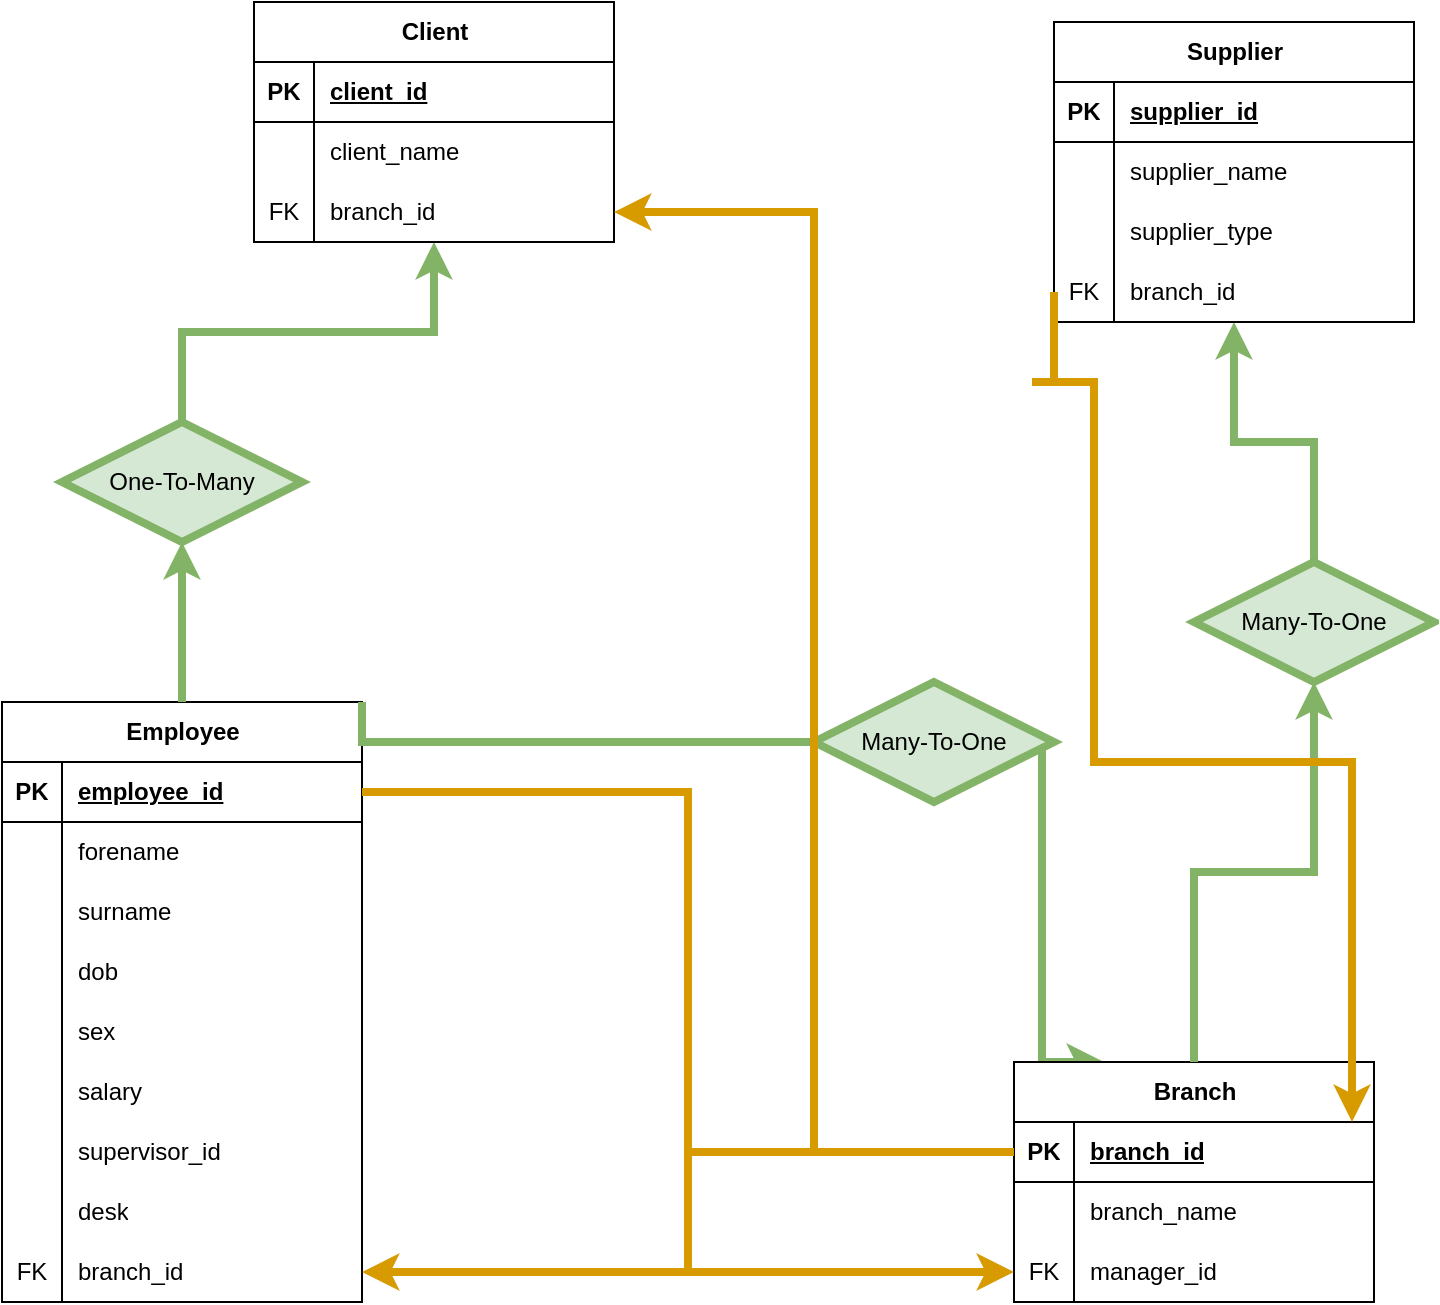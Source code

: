 <mxfile version="22.1.21" type="github">
  <diagram name="Page-1" id="Ivd2kN72ZXVBFJzlv6gM">
    <mxGraphModel dx="1434" dy="738" grid="1" gridSize="10" guides="1" tooltips="1" connect="1" arrows="1" fold="1" page="1" pageScale="1" pageWidth="827" pageHeight="1169" math="0" shadow="0">
      <root>
        <mxCell id="0" />
        <mxCell id="1" parent="0" />
        <mxCell id="-5LvpAaxsUJWu0j_Ak5H-147" value="" style="edgeStyle=orthogonalEdgeStyle;rounded=0;orthogonalLoop=1;jettySize=auto;html=1;fillColor=#d5e8d4;strokeColor=#82b366;strokeWidth=4;" edge="1" parent="1" source="-5LvpAaxsUJWu0j_Ak5H-156" target="-5LvpAaxsUJWu0j_Ak5H-119">
          <mxGeometry relative="1" as="geometry" />
        </mxCell>
        <mxCell id="-5LvpAaxsUJWu0j_Ak5H-160" style="edgeStyle=orthogonalEdgeStyle;rounded=0;orthogonalLoop=1;jettySize=auto;html=1;exitX=1;exitY=0;exitDx=0;exitDy=0;entryX=0.25;entryY=0;entryDx=0;entryDy=0;fillColor=#d5e8d4;strokeColor=#82b366;strokeWidth=4;" edge="1" parent="1" source="-5LvpAaxsUJWu0j_Ak5H-162" target="-5LvpAaxsUJWu0j_Ak5H-53">
          <mxGeometry relative="1" as="geometry">
            <Array as="points">
              <mxPoint x="574" y="420" />
            </Array>
          </mxGeometry>
        </mxCell>
        <mxCell id="-5LvpAaxsUJWu0j_Ak5H-7" value="Employee" style="shape=table;startSize=30;container=1;collapsible=1;childLayout=tableLayout;fixedRows=1;rowLines=0;fontStyle=1;align=center;resizeLast=1;html=1;" vertex="1" parent="1">
          <mxGeometry x="54" y="400" width="180" height="300" as="geometry" />
        </mxCell>
        <mxCell id="-5LvpAaxsUJWu0j_Ak5H-8" value="" style="shape=tableRow;horizontal=0;startSize=0;swimlaneHead=0;swimlaneBody=0;fillColor=none;collapsible=0;dropTarget=0;points=[[0,0.5],[1,0.5]];portConstraint=eastwest;top=0;left=0;right=0;bottom=1;" vertex="1" parent="-5LvpAaxsUJWu0j_Ak5H-7">
          <mxGeometry y="30" width="180" height="30" as="geometry" />
        </mxCell>
        <mxCell id="-5LvpAaxsUJWu0j_Ak5H-9" value="PK" style="shape=partialRectangle;connectable=0;fillColor=none;top=0;left=0;bottom=0;right=0;fontStyle=1;overflow=hidden;whiteSpace=wrap;html=1;" vertex="1" parent="-5LvpAaxsUJWu0j_Ak5H-8">
          <mxGeometry width="30" height="30" as="geometry">
            <mxRectangle width="30" height="30" as="alternateBounds" />
          </mxGeometry>
        </mxCell>
        <mxCell id="-5LvpAaxsUJWu0j_Ak5H-10" value="employee_id" style="shape=partialRectangle;connectable=0;fillColor=none;top=0;left=0;bottom=0;right=0;align=left;spacingLeft=6;fontStyle=5;overflow=hidden;whiteSpace=wrap;html=1;" vertex="1" parent="-5LvpAaxsUJWu0j_Ak5H-8">
          <mxGeometry x="30" width="150" height="30" as="geometry">
            <mxRectangle width="150" height="30" as="alternateBounds" />
          </mxGeometry>
        </mxCell>
        <mxCell id="-5LvpAaxsUJWu0j_Ak5H-11" value="" style="shape=tableRow;horizontal=0;startSize=0;swimlaneHead=0;swimlaneBody=0;fillColor=none;collapsible=0;dropTarget=0;points=[[0,0.5],[1,0.5]];portConstraint=eastwest;top=0;left=0;right=0;bottom=0;" vertex="1" parent="-5LvpAaxsUJWu0j_Ak5H-7">
          <mxGeometry y="60" width="180" height="30" as="geometry" />
        </mxCell>
        <mxCell id="-5LvpAaxsUJWu0j_Ak5H-12" value="" style="shape=partialRectangle;connectable=0;fillColor=none;top=0;left=0;bottom=0;right=0;editable=1;overflow=hidden;whiteSpace=wrap;html=1;" vertex="1" parent="-5LvpAaxsUJWu0j_Ak5H-11">
          <mxGeometry width="30" height="30" as="geometry">
            <mxRectangle width="30" height="30" as="alternateBounds" />
          </mxGeometry>
        </mxCell>
        <mxCell id="-5LvpAaxsUJWu0j_Ak5H-13" value="forename" style="shape=partialRectangle;connectable=0;fillColor=none;top=0;left=0;bottom=0;right=0;align=left;spacingLeft=6;overflow=hidden;whiteSpace=wrap;html=1;" vertex="1" parent="-5LvpAaxsUJWu0j_Ak5H-11">
          <mxGeometry x="30" width="150" height="30" as="geometry">
            <mxRectangle width="150" height="30" as="alternateBounds" />
          </mxGeometry>
        </mxCell>
        <mxCell id="-5LvpAaxsUJWu0j_Ak5H-14" value="" style="shape=tableRow;horizontal=0;startSize=0;swimlaneHead=0;swimlaneBody=0;fillColor=none;collapsible=0;dropTarget=0;points=[[0,0.5],[1,0.5]];portConstraint=eastwest;top=0;left=0;right=0;bottom=0;" vertex="1" parent="-5LvpAaxsUJWu0j_Ak5H-7">
          <mxGeometry y="90" width="180" height="30" as="geometry" />
        </mxCell>
        <mxCell id="-5LvpAaxsUJWu0j_Ak5H-15" value="" style="shape=partialRectangle;connectable=0;fillColor=none;top=0;left=0;bottom=0;right=0;editable=1;overflow=hidden;whiteSpace=wrap;html=1;" vertex="1" parent="-5LvpAaxsUJWu0j_Ak5H-14">
          <mxGeometry width="30" height="30" as="geometry">
            <mxRectangle width="30" height="30" as="alternateBounds" />
          </mxGeometry>
        </mxCell>
        <mxCell id="-5LvpAaxsUJWu0j_Ak5H-16" value="surname" style="shape=partialRectangle;connectable=0;fillColor=none;top=0;left=0;bottom=0;right=0;align=left;spacingLeft=6;overflow=hidden;whiteSpace=wrap;html=1;" vertex="1" parent="-5LvpAaxsUJWu0j_Ak5H-14">
          <mxGeometry x="30" width="150" height="30" as="geometry">
            <mxRectangle width="150" height="30" as="alternateBounds" />
          </mxGeometry>
        </mxCell>
        <mxCell id="-5LvpAaxsUJWu0j_Ak5H-17" value="" style="shape=tableRow;horizontal=0;startSize=0;swimlaneHead=0;swimlaneBody=0;fillColor=none;collapsible=0;dropTarget=0;points=[[0,0.5],[1,0.5]];portConstraint=eastwest;top=0;left=0;right=0;bottom=0;" vertex="1" parent="-5LvpAaxsUJWu0j_Ak5H-7">
          <mxGeometry y="120" width="180" height="30" as="geometry" />
        </mxCell>
        <mxCell id="-5LvpAaxsUJWu0j_Ak5H-18" value="" style="shape=partialRectangle;connectable=0;fillColor=none;top=0;left=0;bottom=0;right=0;editable=1;overflow=hidden;whiteSpace=wrap;html=1;" vertex="1" parent="-5LvpAaxsUJWu0j_Ak5H-17">
          <mxGeometry width="30" height="30" as="geometry">
            <mxRectangle width="30" height="30" as="alternateBounds" />
          </mxGeometry>
        </mxCell>
        <mxCell id="-5LvpAaxsUJWu0j_Ak5H-19" value="dob" style="shape=partialRectangle;connectable=0;fillColor=none;top=0;left=0;bottom=0;right=0;align=left;spacingLeft=6;overflow=hidden;whiteSpace=wrap;html=1;" vertex="1" parent="-5LvpAaxsUJWu0j_Ak5H-17">
          <mxGeometry x="30" width="150" height="30" as="geometry">
            <mxRectangle width="150" height="30" as="alternateBounds" />
          </mxGeometry>
        </mxCell>
        <mxCell id="-5LvpAaxsUJWu0j_Ak5H-37" style="shape=tableRow;horizontal=0;startSize=0;swimlaneHead=0;swimlaneBody=0;fillColor=none;collapsible=0;dropTarget=0;points=[[0,0.5],[1,0.5]];portConstraint=eastwest;top=0;left=0;right=0;bottom=0;" vertex="1" parent="-5LvpAaxsUJWu0j_Ak5H-7">
          <mxGeometry y="150" width="180" height="30" as="geometry" />
        </mxCell>
        <mxCell id="-5LvpAaxsUJWu0j_Ak5H-38" style="shape=partialRectangle;connectable=0;fillColor=none;top=0;left=0;bottom=0;right=0;editable=1;overflow=hidden;whiteSpace=wrap;html=1;" vertex="1" parent="-5LvpAaxsUJWu0j_Ak5H-37">
          <mxGeometry width="30" height="30" as="geometry">
            <mxRectangle width="30" height="30" as="alternateBounds" />
          </mxGeometry>
        </mxCell>
        <mxCell id="-5LvpAaxsUJWu0j_Ak5H-39" value="sex&lt;span style=&quot;white-space: pre;&quot;&gt;&#x9;&lt;/span&gt;" style="shape=partialRectangle;connectable=0;fillColor=none;top=0;left=0;bottom=0;right=0;align=left;spacingLeft=6;overflow=hidden;whiteSpace=wrap;html=1;" vertex="1" parent="-5LvpAaxsUJWu0j_Ak5H-37">
          <mxGeometry x="30" width="150" height="30" as="geometry">
            <mxRectangle width="150" height="30" as="alternateBounds" />
          </mxGeometry>
        </mxCell>
        <mxCell id="-5LvpAaxsUJWu0j_Ak5H-40" style="shape=tableRow;horizontal=0;startSize=0;swimlaneHead=0;swimlaneBody=0;fillColor=none;collapsible=0;dropTarget=0;points=[[0,0.5],[1,0.5]];portConstraint=eastwest;top=0;left=0;right=0;bottom=0;" vertex="1" parent="-5LvpAaxsUJWu0j_Ak5H-7">
          <mxGeometry y="180" width="180" height="30" as="geometry" />
        </mxCell>
        <mxCell id="-5LvpAaxsUJWu0j_Ak5H-41" style="shape=partialRectangle;connectable=0;fillColor=none;top=0;left=0;bottom=0;right=0;editable=1;overflow=hidden;whiteSpace=wrap;html=1;" vertex="1" parent="-5LvpAaxsUJWu0j_Ak5H-40">
          <mxGeometry width="30" height="30" as="geometry">
            <mxRectangle width="30" height="30" as="alternateBounds" />
          </mxGeometry>
        </mxCell>
        <mxCell id="-5LvpAaxsUJWu0j_Ak5H-42" value="salary" style="shape=partialRectangle;connectable=0;fillColor=none;top=0;left=0;bottom=0;right=0;align=left;spacingLeft=6;overflow=hidden;whiteSpace=wrap;html=1;" vertex="1" parent="-5LvpAaxsUJWu0j_Ak5H-40">
          <mxGeometry x="30" width="150" height="30" as="geometry">
            <mxRectangle width="150" height="30" as="alternateBounds" />
          </mxGeometry>
        </mxCell>
        <mxCell id="-5LvpAaxsUJWu0j_Ak5H-43" style="shape=tableRow;horizontal=0;startSize=0;swimlaneHead=0;swimlaneBody=0;fillColor=none;collapsible=0;dropTarget=0;points=[[0,0.5],[1,0.5]];portConstraint=eastwest;top=0;left=0;right=0;bottom=0;" vertex="1" parent="-5LvpAaxsUJWu0j_Ak5H-7">
          <mxGeometry y="210" width="180" height="30" as="geometry" />
        </mxCell>
        <mxCell id="-5LvpAaxsUJWu0j_Ak5H-44" style="shape=partialRectangle;connectable=0;fillColor=none;top=0;left=0;bottom=0;right=0;editable=1;overflow=hidden;whiteSpace=wrap;html=1;" vertex="1" parent="-5LvpAaxsUJWu0j_Ak5H-43">
          <mxGeometry width="30" height="30" as="geometry">
            <mxRectangle width="30" height="30" as="alternateBounds" />
          </mxGeometry>
        </mxCell>
        <mxCell id="-5LvpAaxsUJWu0j_Ak5H-45" value="supervisor_id" style="shape=partialRectangle;connectable=0;fillColor=none;top=0;left=0;bottom=0;right=0;align=left;spacingLeft=6;overflow=hidden;whiteSpace=wrap;html=1;" vertex="1" parent="-5LvpAaxsUJWu0j_Ak5H-43">
          <mxGeometry x="30" width="150" height="30" as="geometry">
            <mxRectangle width="150" height="30" as="alternateBounds" />
          </mxGeometry>
        </mxCell>
        <mxCell id="-5LvpAaxsUJWu0j_Ak5H-113" style="shape=tableRow;horizontal=0;startSize=0;swimlaneHead=0;swimlaneBody=0;fillColor=none;collapsible=0;dropTarget=0;points=[[0,0.5],[1,0.5]];portConstraint=eastwest;top=0;left=0;right=0;bottom=0;" vertex="1" parent="-5LvpAaxsUJWu0j_Ak5H-7">
          <mxGeometry y="240" width="180" height="30" as="geometry" />
        </mxCell>
        <mxCell id="-5LvpAaxsUJWu0j_Ak5H-114" style="shape=partialRectangle;connectable=0;fillColor=none;top=0;left=0;bottom=0;right=0;editable=1;overflow=hidden;whiteSpace=wrap;html=1;" vertex="1" parent="-5LvpAaxsUJWu0j_Ak5H-113">
          <mxGeometry width="30" height="30" as="geometry">
            <mxRectangle width="30" height="30" as="alternateBounds" />
          </mxGeometry>
        </mxCell>
        <mxCell id="-5LvpAaxsUJWu0j_Ak5H-115" value="desk" style="shape=partialRectangle;connectable=0;fillColor=none;top=0;left=0;bottom=0;right=0;align=left;spacingLeft=6;overflow=hidden;whiteSpace=wrap;html=1;" vertex="1" parent="-5LvpAaxsUJWu0j_Ak5H-113">
          <mxGeometry x="30" width="150" height="30" as="geometry">
            <mxRectangle width="150" height="30" as="alternateBounds" />
          </mxGeometry>
        </mxCell>
        <mxCell id="-5LvpAaxsUJWu0j_Ak5H-46" style="shape=tableRow;horizontal=0;startSize=0;swimlaneHead=0;swimlaneBody=0;fillColor=none;collapsible=0;dropTarget=0;points=[[0,0.5],[1,0.5]];portConstraint=eastwest;top=0;left=0;right=0;bottom=0;" vertex="1" parent="-5LvpAaxsUJWu0j_Ak5H-7">
          <mxGeometry y="270" width="180" height="30" as="geometry" />
        </mxCell>
        <mxCell id="-5LvpAaxsUJWu0j_Ak5H-47" value="FK" style="shape=partialRectangle;connectable=0;fillColor=none;top=0;left=0;bottom=0;right=0;editable=1;overflow=hidden;whiteSpace=wrap;html=1;" vertex="1" parent="-5LvpAaxsUJWu0j_Ak5H-46">
          <mxGeometry width="30" height="30" as="geometry">
            <mxRectangle width="30" height="30" as="alternateBounds" />
          </mxGeometry>
        </mxCell>
        <mxCell id="-5LvpAaxsUJWu0j_Ak5H-48" value="branch_id" style="shape=partialRectangle;connectable=0;fillColor=none;top=0;left=0;bottom=0;right=0;align=left;spacingLeft=6;overflow=hidden;whiteSpace=wrap;html=1;" vertex="1" parent="-5LvpAaxsUJWu0j_Ak5H-46">
          <mxGeometry x="30" width="150" height="30" as="geometry">
            <mxRectangle width="150" height="30" as="alternateBounds" />
          </mxGeometry>
        </mxCell>
        <mxCell id="-5LvpAaxsUJWu0j_Ak5H-100" value="" style="edgeStyle=orthogonalEdgeStyle;rounded=0;orthogonalLoop=1;jettySize=auto;html=1;fillColor=#d5e8d4;strokeColor=#82b366;strokeWidth=4;" edge="1" parent="1" source="-5LvpAaxsUJWu0j_Ak5H-117" target="-5LvpAaxsUJWu0j_Ak5H-90">
          <mxGeometry relative="1" as="geometry" />
        </mxCell>
        <mxCell id="-5LvpAaxsUJWu0j_Ak5H-53" value="Branch" style="shape=table;startSize=30;container=1;collapsible=1;childLayout=tableLayout;fixedRows=1;rowLines=0;fontStyle=1;align=center;resizeLast=1;html=1;" vertex="1" parent="1">
          <mxGeometry x="560" y="580" width="180" height="120" as="geometry" />
        </mxCell>
        <mxCell id="-5LvpAaxsUJWu0j_Ak5H-54" value="" style="shape=tableRow;horizontal=0;startSize=0;swimlaneHead=0;swimlaneBody=0;fillColor=none;collapsible=0;dropTarget=0;points=[[0,0.5],[1,0.5]];portConstraint=eastwest;top=0;left=0;right=0;bottom=1;" vertex="1" parent="-5LvpAaxsUJWu0j_Ak5H-53">
          <mxGeometry y="30" width="180" height="30" as="geometry" />
        </mxCell>
        <mxCell id="-5LvpAaxsUJWu0j_Ak5H-55" value="PK" style="shape=partialRectangle;connectable=0;fillColor=none;top=0;left=0;bottom=0;right=0;fontStyle=1;overflow=hidden;whiteSpace=wrap;html=1;" vertex="1" parent="-5LvpAaxsUJWu0j_Ak5H-54">
          <mxGeometry width="30" height="30" as="geometry">
            <mxRectangle width="30" height="30" as="alternateBounds" />
          </mxGeometry>
        </mxCell>
        <mxCell id="-5LvpAaxsUJWu0j_Ak5H-56" value="branch_id" style="shape=partialRectangle;connectable=0;fillColor=none;top=0;left=0;bottom=0;right=0;align=left;spacingLeft=6;fontStyle=5;overflow=hidden;whiteSpace=wrap;html=1;" vertex="1" parent="-5LvpAaxsUJWu0j_Ak5H-54">
          <mxGeometry x="30" width="150" height="30" as="geometry">
            <mxRectangle width="150" height="30" as="alternateBounds" />
          </mxGeometry>
        </mxCell>
        <mxCell id="-5LvpAaxsUJWu0j_Ak5H-57" value="" style="shape=tableRow;horizontal=0;startSize=0;swimlaneHead=0;swimlaneBody=0;fillColor=none;collapsible=0;dropTarget=0;points=[[0,0.5],[1,0.5]];portConstraint=eastwest;top=0;left=0;right=0;bottom=0;" vertex="1" parent="-5LvpAaxsUJWu0j_Ak5H-53">
          <mxGeometry y="60" width="180" height="30" as="geometry" />
        </mxCell>
        <mxCell id="-5LvpAaxsUJWu0j_Ak5H-58" value="" style="shape=partialRectangle;connectable=0;fillColor=none;top=0;left=0;bottom=0;right=0;editable=1;overflow=hidden;whiteSpace=wrap;html=1;" vertex="1" parent="-5LvpAaxsUJWu0j_Ak5H-57">
          <mxGeometry width="30" height="30" as="geometry">
            <mxRectangle width="30" height="30" as="alternateBounds" />
          </mxGeometry>
        </mxCell>
        <mxCell id="-5LvpAaxsUJWu0j_Ak5H-59" value="branch_name" style="shape=partialRectangle;connectable=0;fillColor=none;top=0;left=0;bottom=0;right=0;align=left;spacingLeft=6;overflow=hidden;whiteSpace=wrap;html=1;" vertex="1" parent="-5LvpAaxsUJWu0j_Ak5H-57">
          <mxGeometry x="30" width="150" height="30" as="geometry">
            <mxRectangle width="150" height="30" as="alternateBounds" />
          </mxGeometry>
        </mxCell>
        <mxCell id="-5LvpAaxsUJWu0j_Ak5H-60" value="" style="shape=tableRow;horizontal=0;startSize=0;swimlaneHead=0;swimlaneBody=0;fillColor=none;collapsible=0;dropTarget=0;points=[[0,0.5],[1,0.5]];portConstraint=eastwest;top=0;left=0;right=0;bottom=0;" vertex="1" parent="-5LvpAaxsUJWu0j_Ak5H-53">
          <mxGeometry y="90" width="180" height="30" as="geometry" />
        </mxCell>
        <mxCell id="-5LvpAaxsUJWu0j_Ak5H-61" value="FK" style="shape=partialRectangle;connectable=0;fillColor=none;top=0;left=0;bottom=0;right=0;editable=1;overflow=hidden;whiteSpace=wrap;html=1;" vertex="1" parent="-5LvpAaxsUJWu0j_Ak5H-60">
          <mxGeometry width="30" height="30" as="geometry">
            <mxRectangle width="30" height="30" as="alternateBounds" />
          </mxGeometry>
        </mxCell>
        <mxCell id="-5LvpAaxsUJWu0j_Ak5H-62" value="manager_id" style="shape=partialRectangle;connectable=0;fillColor=none;top=0;left=0;bottom=0;right=0;align=left;spacingLeft=6;overflow=hidden;whiteSpace=wrap;html=1;" vertex="1" parent="-5LvpAaxsUJWu0j_Ak5H-60">
          <mxGeometry x="30" width="150" height="30" as="geometry">
            <mxRectangle width="150" height="30" as="alternateBounds" />
          </mxGeometry>
        </mxCell>
        <mxCell id="-5LvpAaxsUJWu0j_Ak5H-81" style="edgeStyle=orthogonalEdgeStyle;rounded=0;orthogonalLoop=1;jettySize=auto;html=1;exitX=1;exitY=0.5;exitDx=0;exitDy=0;fillColor=#ffe6cc;strokeColor=#d79b00;strokeWidth=4;" edge="1" parent="1" source="-5LvpAaxsUJWu0j_Ak5H-8" target="-5LvpAaxsUJWu0j_Ak5H-60">
          <mxGeometry relative="1" as="geometry" />
        </mxCell>
        <mxCell id="-5LvpAaxsUJWu0j_Ak5H-90" value="Supplier" style="shape=table;startSize=30;container=1;collapsible=1;childLayout=tableLayout;fixedRows=1;rowLines=0;fontStyle=1;align=center;resizeLast=1;html=1;" vertex="1" parent="1">
          <mxGeometry x="580" y="60" width="180" height="150" as="geometry" />
        </mxCell>
        <mxCell id="-5LvpAaxsUJWu0j_Ak5H-91" value="" style="shape=tableRow;horizontal=0;startSize=0;swimlaneHead=0;swimlaneBody=0;fillColor=none;collapsible=0;dropTarget=0;points=[[0,0.5],[1,0.5]];portConstraint=eastwest;top=0;left=0;right=0;bottom=1;" vertex="1" parent="-5LvpAaxsUJWu0j_Ak5H-90">
          <mxGeometry y="30" width="180" height="30" as="geometry" />
        </mxCell>
        <mxCell id="-5LvpAaxsUJWu0j_Ak5H-92" value="PK" style="shape=partialRectangle;connectable=0;fillColor=none;top=0;left=0;bottom=0;right=0;fontStyle=1;overflow=hidden;whiteSpace=wrap;html=1;" vertex="1" parent="-5LvpAaxsUJWu0j_Ak5H-91">
          <mxGeometry width="30" height="30" as="geometry">
            <mxRectangle width="30" height="30" as="alternateBounds" />
          </mxGeometry>
        </mxCell>
        <mxCell id="-5LvpAaxsUJWu0j_Ak5H-93" value="supplier_id" style="shape=partialRectangle;connectable=0;fillColor=none;top=0;left=0;bottom=0;right=0;align=left;spacingLeft=6;fontStyle=5;overflow=hidden;whiteSpace=wrap;html=1;" vertex="1" parent="-5LvpAaxsUJWu0j_Ak5H-91">
          <mxGeometry x="30" width="150" height="30" as="geometry">
            <mxRectangle width="150" height="30" as="alternateBounds" />
          </mxGeometry>
        </mxCell>
        <mxCell id="-5LvpAaxsUJWu0j_Ak5H-94" value="" style="shape=tableRow;horizontal=0;startSize=0;swimlaneHead=0;swimlaneBody=0;fillColor=none;collapsible=0;dropTarget=0;points=[[0,0.5],[1,0.5]];portConstraint=eastwest;top=0;left=0;right=0;bottom=0;" vertex="1" parent="-5LvpAaxsUJWu0j_Ak5H-90">
          <mxGeometry y="60" width="180" height="30" as="geometry" />
        </mxCell>
        <mxCell id="-5LvpAaxsUJWu0j_Ak5H-95" value="" style="shape=partialRectangle;connectable=0;fillColor=none;top=0;left=0;bottom=0;right=0;editable=1;overflow=hidden;whiteSpace=wrap;html=1;" vertex="1" parent="-5LvpAaxsUJWu0j_Ak5H-94">
          <mxGeometry width="30" height="30" as="geometry">
            <mxRectangle width="30" height="30" as="alternateBounds" />
          </mxGeometry>
        </mxCell>
        <mxCell id="-5LvpAaxsUJWu0j_Ak5H-96" value="supplier_name" style="shape=partialRectangle;connectable=0;fillColor=none;top=0;left=0;bottom=0;right=0;align=left;spacingLeft=6;overflow=hidden;whiteSpace=wrap;html=1;" vertex="1" parent="-5LvpAaxsUJWu0j_Ak5H-94">
          <mxGeometry x="30" width="150" height="30" as="geometry">
            <mxRectangle width="150" height="30" as="alternateBounds" />
          </mxGeometry>
        </mxCell>
        <mxCell id="-5LvpAaxsUJWu0j_Ak5H-107" style="shape=tableRow;horizontal=0;startSize=0;swimlaneHead=0;swimlaneBody=0;fillColor=none;collapsible=0;dropTarget=0;points=[[0,0.5],[1,0.5]];portConstraint=eastwest;top=0;left=0;right=0;bottom=0;" vertex="1" parent="-5LvpAaxsUJWu0j_Ak5H-90">
          <mxGeometry y="90" width="180" height="30" as="geometry" />
        </mxCell>
        <mxCell id="-5LvpAaxsUJWu0j_Ak5H-108" style="shape=partialRectangle;connectable=0;fillColor=none;top=0;left=0;bottom=0;right=0;editable=1;overflow=hidden;whiteSpace=wrap;html=1;" vertex="1" parent="-5LvpAaxsUJWu0j_Ak5H-107">
          <mxGeometry width="30" height="30" as="geometry">
            <mxRectangle width="30" height="30" as="alternateBounds" />
          </mxGeometry>
        </mxCell>
        <mxCell id="-5LvpAaxsUJWu0j_Ak5H-109" value="supplier_type" style="shape=partialRectangle;connectable=0;fillColor=none;top=0;left=0;bottom=0;right=0;align=left;spacingLeft=6;overflow=hidden;whiteSpace=wrap;html=1;" vertex="1" parent="-5LvpAaxsUJWu0j_Ak5H-107">
          <mxGeometry x="30" width="150" height="30" as="geometry">
            <mxRectangle width="150" height="30" as="alternateBounds" />
          </mxGeometry>
        </mxCell>
        <mxCell id="-5LvpAaxsUJWu0j_Ak5H-97" value="" style="shape=tableRow;horizontal=0;startSize=0;swimlaneHead=0;swimlaneBody=0;fillColor=none;collapsible=0;dropTarget=0;points=[[0,0.5],[1,0.5]];portConstraint=eastwest;top=0;left=0;right=0;bottom=0;" vertex="1" parent="-5LvpAaxsUJWu0j_Ak5H-90">
          <mxGeometry y="120" width="180" height="30" as="geometry" />
        </mxCell>
        <mxCell id="-5LvpAaxsUJWu0j_Ak5H-98" value="FK" style="shape=partialRectangle;connectable=0;fillColor=none;top=0;left=0;bottom=0;right=0;editable=1;overflow=hidden;whiteSpace=wrap;html=1;" vertex="1" parent="-5LvpAaxsUJWu0j_Ak5H-97">
          <mxGeometry width="30" height="30" as="geometry">
            <mxRectangle width="30" height="30" as="alternateBounds" />
          </mxGeometry>
        </mxCell>
        <mxCell id="-5LvpAaxsUJWu0j_Ak5H-99" value="branch_id" style="shape=partialRectangle;connectable=0;fillColor=none;top=0;left=0;bottom=0;right=0;align=left;spacingLeft=6;overflow=hidden;whiteSpace=wrap;html=1;" vertex="1" parent="-5LvpAaxsUJWu0j_Ak5H-97">
          <mxGeometry x="30" width="150" height="30" as="geometry">
            <mxRectangle width="150" height="30" as="alternateBounds" />
          </mxGeometry>
        </mxCell>
        <mxCell id="-5LvpAaxsUJWu0j_Ak5H-116" value="" style="edgeStyle=orthogonalEdgeStyle;rounded=0;orthogonalLoop=1;jettySize=auto;html=1;fillColor=#d5e8d4;strokeColor=#82b366;strokeWidth=4;" edge="1" parent="1" source="-5LvpAaxsUJWu0j_Ak5H-53" target="-5LvpAaxsUJWu0j_Ak5H-117">
          <mxGeometry relative="1" as="geometry">
            <mxPoint x="619" y="560" as="sourcePoint" />
            <mxPoint x="659" y="300" as="targetPoint" />
          </mxGeometry>
        </mxCell>
        <mxCell id="-5LvpAaxsUJWu0j_Ak5H-117" value="Many-To-One" style="shape=rhombus;perimeter=rhombusPerimeter;whiteSpace=wrap;html=1;align=center;fillColor=#d5e8d4;strokeColor=#82b366;strokeWidth=4;" vertex="1" parent="1">
          <mxGeometry x="650" y="330" width="120" height="60" as="geometry" />
        </mxCell>
        <mxCell id="-5LvpAaxsUJWu0j_Ak5H-119" value="Client" style="shape=table;startSize=30;container=1;collapsible=1;childLayout=tableLayout;fixedRows=1;rowLines=0;fontStyle=1;align=center;resizeLast=1;html=1;" vertex="1" parent="1">
          <mxGeometry x="180" y="50" width="180" height="120" as="geometry" />
        </mxCell>
        <mxCell id="-5LvpAaxsUJWu0j_Ak5H-120" value="" style="shape=tableRow;horizontal=0;startSize=0;swimlaneHead=0;swimlaneBody=0;fillColor=none;collapsible=0;dropTarget=0;points=[[0,0.5],[1,0.5]];portConstraint=eastwest;top=0;left=0;right=0;bottom=1;" vertex="1" parent="-5LvpAaxsUJWu0j_Ak5H-119">
          <mxGeometry y="30" width="180" height="30" as="geometry" />
        </mxCell>
        <mxCell id="-5LvpAaxsUJWu0j_Ak5H-121" value="PK" style="shape=partialRectangle;connectable=0;fillColor=none;top=0;left=0;bottom=0;right=0;fontStyle=1;overflow=hidden;whiteSpace=wrap;html=1;" vertex="1" parent="-5LvpAaxsUJWu0j_Ak5H-120">
          <mxGeometry width="30" height="30" as="geometry">
            <mxRectangle width="30" height="30" as="alternateBounds" />
          </mxGeometry>
        </mxCell>
        <mxCell id="-5LvpAaxsUJWu0j_Ak5H-122" value="client_id" style="shape=partialRectangle;connectable=0;fillColor=none;top=0;left=0;bottom=0;right=0;align=left;spacingLeft=6;fontStyle=5;overflow=hidden;whiteSpace=wrap;html=1;" vertex="1" parent="-5LvpAaxsUJWu0j_Ak5H-120">
          <mxGeometry x="30" width="150" height="30" as="geometry">
            <mxRectangle width="150" height="30" as="alternateBounds" />
          </mxGeometry>
        </mxCell>
        <mxCell id="-5LvpAaxsUJWu0j_Ak5H-123" value="" style="shape=tableRow;horizontal=0;startSize=0;swimlaneHead=0;swimlaneBody=0;fillColor=none;collapsible=0;dropTarget=0;points=[[0,0.5],[1,0.5]];portConstraint=eastwest;top=0;left=0;right=0;bottom=0;" vertex="1" parent="-5LvpAaxsUJWu0j_Ak5H-119">
          <mxGeometry y="60" width="180" height="30" as="geometry" />
        </mxCell>
        <mxCell id="-5LvpAaxsUJWu0j_Ak5H-124" value="" style="shape=partialRectangle;connectable=0;fillColor=none;top=0;left=0;bottom=0;right=0;editable=1;overflow=hidden;whiteSpace=wrap;html=1;" vertex="1" parent="-5LvpAaxsUJWu0j_Ak5H-123">
          <mxGeometry width="30" height="30" as="geometry">
            <mxRectangle width="30" height="30" as="alternateBounds" />
          </mxGeometry>
        </mxCell>
        <mxCell id="-5LvpAaxsUJWu0j_Ak5H-125" value="client_name" style="shape=partialRectangle;connectable=0;fillColor=none;top=0;left=0;bottom=0;right=0;align=left;spacingLeft=6;overflow=hidden;whiteSpace=wrap;html=1;" vertex="1" parent="-5LvpAaxsUJWu0j_Ak5H-123">
          <mxGeometry x="30" width="150" height="30" as="geometry">
            <mxRectangle width="150" height="30" as="alternateBounds" />
          </mxGeometry>
        </mxCell>
        <mxCell id="-5LvpAaxsUJWu0j_Ak5H-151" style="shape=tableRow;horizontal=0;startSize=0;swimlaneHead=0;swimlaneBody=0;fillColor=none;collapsible=0;dropTarget=0;points=[[0,0.5],[1,0.5]];portConstraint=eastwest;top=0;left=0;right=0;bottom=0;" vertex="1" parent="-5LvpAaxsUJWu0j_Ak5H-119">
          <mxGeometry y="90" width="180" height="30" as="geometry" />
        </mxCell>
        <mxCell id="-5LvpAaxsUJWu0j_Ak5H-152" value="FK" style="shape=partialRectangle;connectable=0;fillColor=none;top=0;left=0;bottom=0;right=0;editable=1;overflow=hidden;whiteSpace=wrap;html=1;" vertex="1" parent="-5LvpAaxsUJWu0j_Ak5H-151">
          <mxGeometry width="30" height="30" as="geometry">
            <mxRectangle width="30" height="30" as="alternateBounds" />
          </mxGeometry>
        </mxCell>
        <mxCell id="-5LvpAaxsUJWu0j_Ak5H-153" value="branch_id" style="shape=partialRectangle;connectable=0;fillColor=none;top=0;left=0;bottom=0;right=0;align=left;spacingLeft=6;overflow=hidden;whiteSpace=wrap;html=1;" vertex="1" parent="-5LvpAaxsUJWu0j_Ak5H-151">
          <mxGeometry x="30" width="150" height="30" as="geometry">
            <mxRectangle width="150" height="30" as="alternateBounds" />
          </mxGeometry>
        </mxCell>
        <mxCell id="-5LvpAaxsUJWu0j_Ak5H-150" style="edgeStyle=orthogonalEdgeStyle;rounded=0;orthogonalLoop=1;jettySize=auto;html=1;exitX=0;exitY=0.5;exitDx=0;exitDy=0;fillColor=#ffe6cc;strokeColor=#d79b00;strokeWidth=4;" edge="1" parent="1" source="-5LvpAaxsUJWu0j_Ak5H-97" target="-5LvpAaxsUJWu0j_Ak5H-54">
          <mxGeometry relative="1" as="geometry">
            <Array as="points">
              <mxPoint x="569" y="240" />
              <mxPoint x="600" y="240" />
              <mxPoint x="600" y="430" />
              <mxPoint x="729" y="430" />
              <mxPoint x="729" y="605" />
            </Array>
          </mxGeometry>
        </mxCell>
        <mxCell id="-5LvpAaxsUJWu0j_Ak5H-155" value="" style="edgeStyle=orthogonalEdgeStyle;rounded=0;orthogonalLoop=1;jettySize=auto;html=1;fillColor=#d5e8d4;strokeColor=#82b366;strokeWidth=4;" edge="1" parent="1" source="-5LvpAaxsUJWu0j_Ak5H-7" target="-5LvpAaxsUJWu0j_Ak5H-156">
          <mxGeometry relative="1" as="geometry">
            <mxPoint x="144" y="400" as="sourcePoint" />
            <mxPoint x="300" y="230" as="targetPoint" />
          </mxGeometry>
        </mxCell>
        <mxCell id="-5LvpAaxsUJWu0j_Ak5H-156" value="One-To-Many" style="shape=rhombus;perimeter=rhombusPerimeter;whiteSpace=wrap;html=1;align=center;fillColor=#d5e8d4;strokeColor=#82b366;strokeWidth=4;" vertex="1" parent="1">
          <mxGeometry x="84" y="260" width="120" height="60" as="geometry" />
        </mxCell>
        <mxCell id="-5LvpAaxsUJWu0j_Ak5H-161" value="" style="edgeStyle=orthogonalEdgeStyle;rounded=0;orthogonalLoop=1;jettySize=auto;html=1;exitX=1;exitY=0;exitDx=0;exitDy=0;entryX=0.25;entryY=0;entryDx=0;entryDy=0;fillColor=#d5e8d4;strokeColor=#82b366;strokeWidth=4;" edge="1" parent="1" source="-5LvpAaxsUJWu0j_Ak5H-7" target="-5LvpAaxsUJWu0j_Ak5H-162">
          <mxGeometry relative="1" as="geometry">
            <mxPoint x="234" y="400" as="sourcePoint" />
            <mxPoint x="574" y="560" as="targetPoint" />
            <Array as="points">
              <mxPoint x="234" y="420" />
            </Array>
          </mxGeometry>
        </mxCell>
        <mxCell id="-5LvpAaxsUJWu0j_Ak5H-162" value="Many-To-One" style="shape=rhombus;perimeter=rhombusPerimeter;whiteSpace=wrap;html=1;align=center;fillColor=#d5e8d4;strokeColor=#82b366;strokeWidth=4;" vertex="1" parent="1">
          <mxGeometry x="460" y="390" width="120" height="60" as="geometry" />
        </mxCell>
        <mxCell id="-5LvpAaxsUJWu0j_Ak5H-167" style="edgeStyle=orthogonalEdgeStyle;rounded=0;orthogonalLoop=1;jettySize=auto;html=1;exitX=0;exitY=0.5;exitDx=0;exitDy=0;entryX=1;entryY=0.5;entryDx=0;entryDy=0;fillColor=#ffe6cc;strokeColor=#d79b00;strokeWidth=4;" edge="1" parent="1" source="-5LvpAaxsUJWu0j_Ak5H-54" target="-5LvpAaxsUJWu0j_Ak5H-46">
          <mxGeometry relative="1" as="geometry" />
        </mxCell>
        <mxCell id="-5LvpAaxsUJWu0j_Ak5H-168" style="edgeStyle=orthogonalEdgeStyle;rounded=0;orthogonalLoop=1;jettySize=auto;html=1;exitX=0;exitY=0.5;exitDx=0;exitDy=0;fillColor=#ffe6cc;strokeColor=#d79b00;strokeWidth=4;" edge="1" parent="1" source="-5LvpAaxsUJWu0j_Ak5H-54" target="-5LvpAaxsUJWu0j_Ak5H-151">
          <mxGeometry relative="1" as="geometry" />
        </mxCell>
      </root>
    </mxGraphModel>
  </diagram>
</mxfile>
